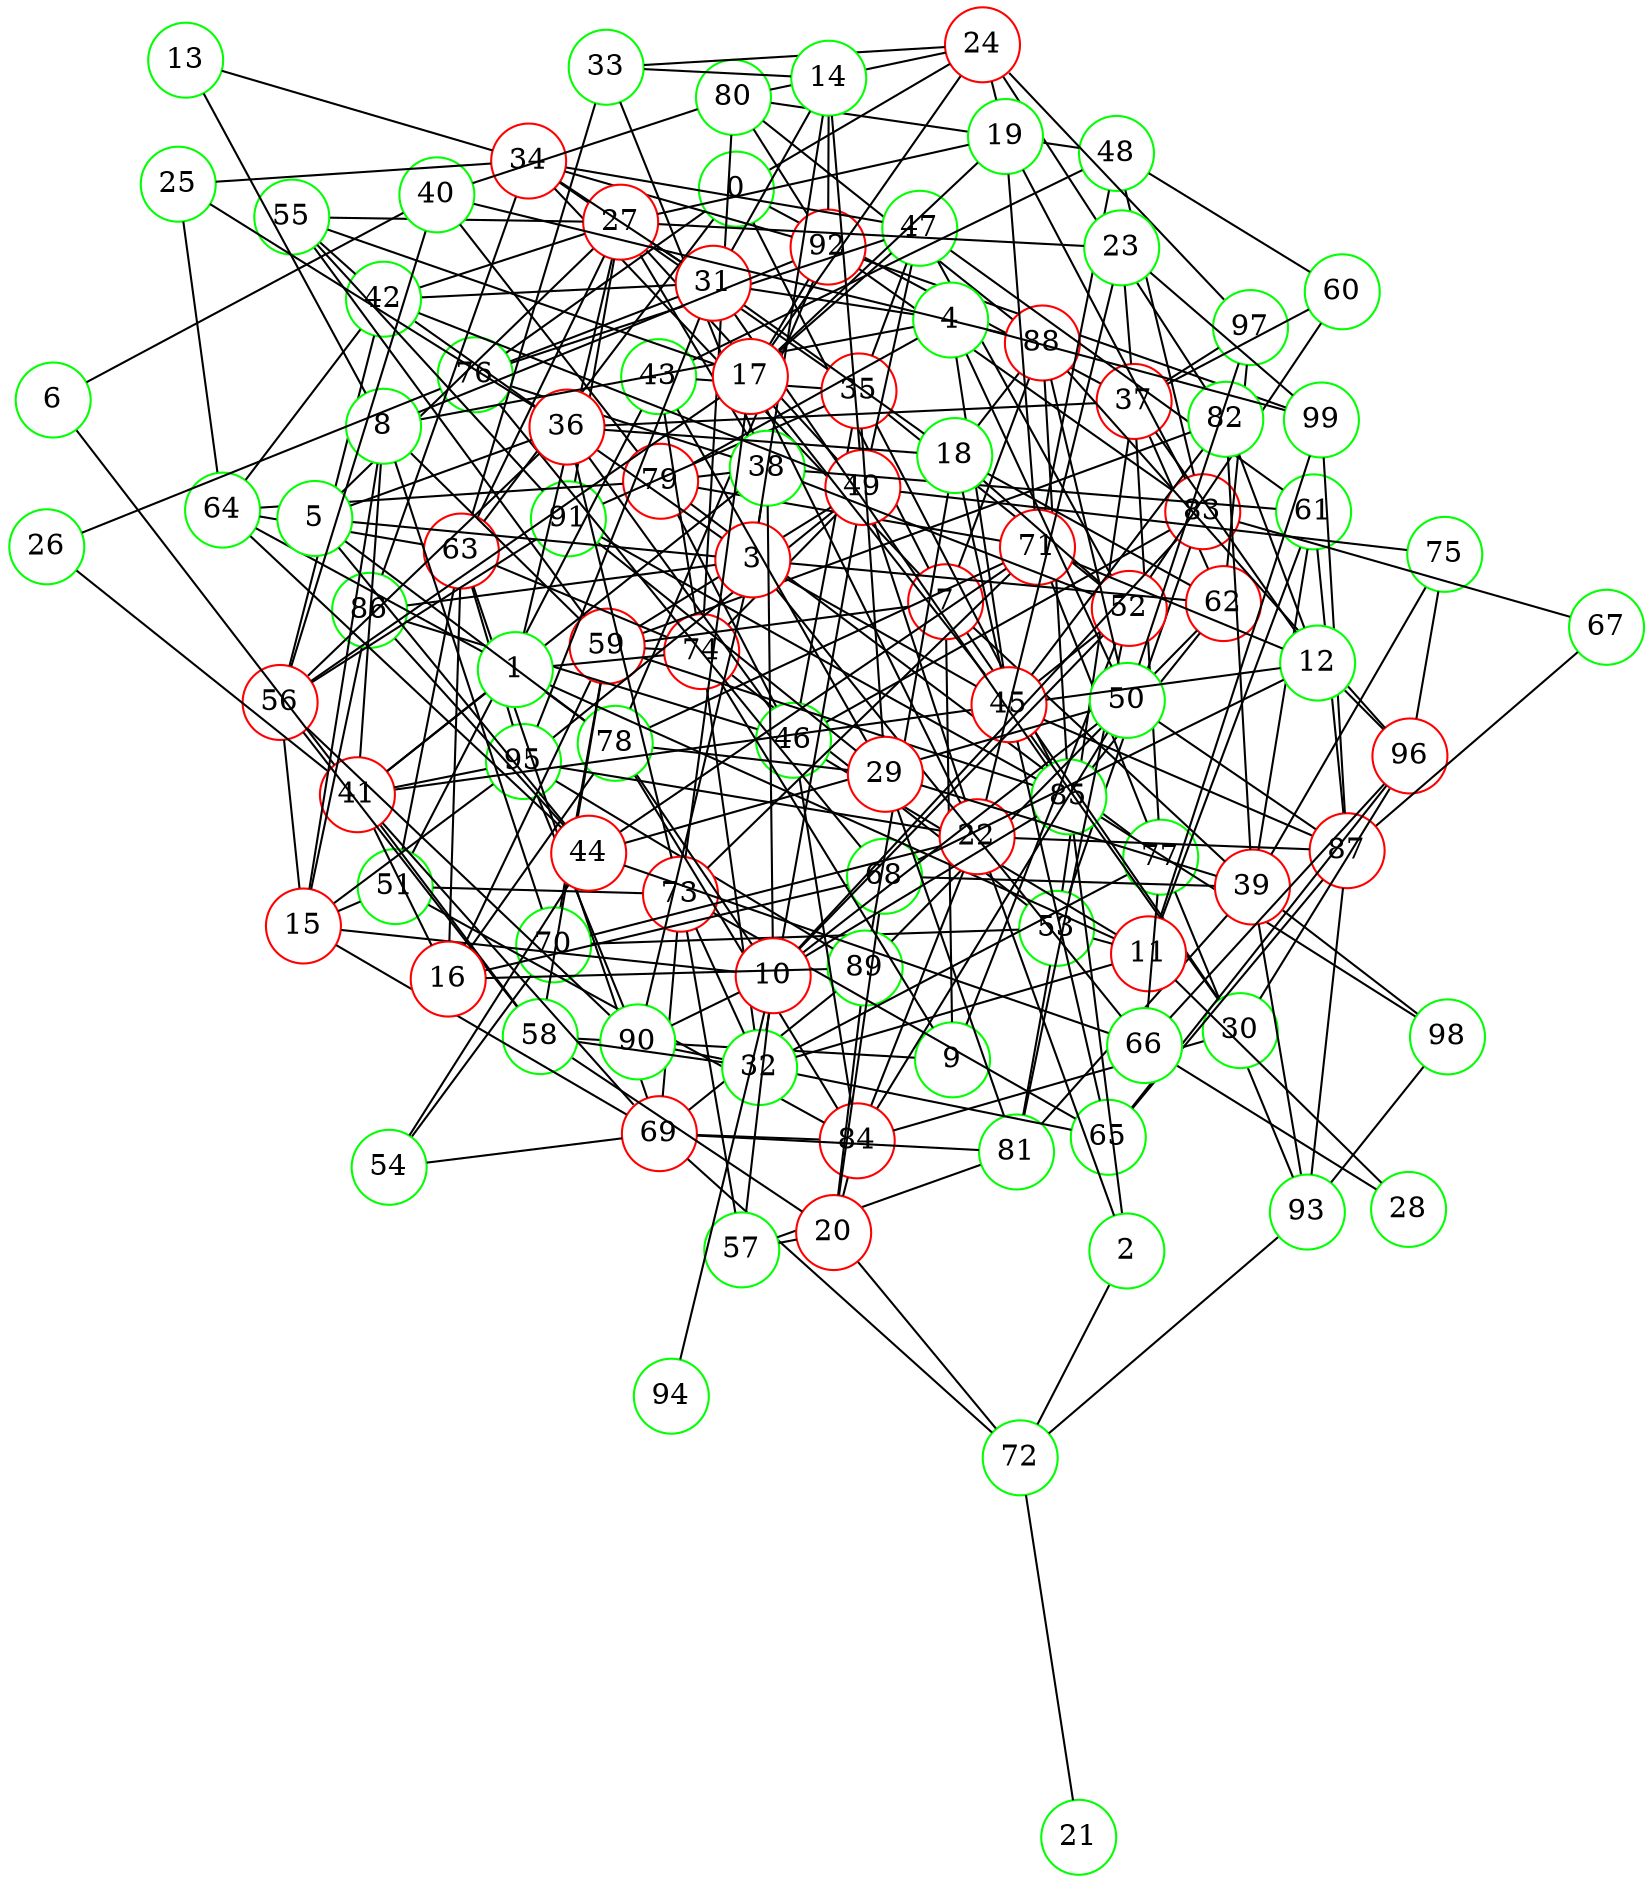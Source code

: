 graph {
graph ["layout"="fdp"]
node ["style"="filled","fillcolor"="white","fixedsize"="true","shape"="circle"]
"0" ["color"="green"]
"37" ["color"="red"]
"97" ["color"="green"]
"53" ["color"="green"]
"81" ["color"="green"]
"83" ["color"="red"]
"92" ["color"="red"]
"99" ["color"="green"]
"70" ["color"="green"]
"74" ["color"="red"]
"80" ["color"="green"]
"88" ["color"="red"]
"96" ["color"="red"]
"60" ["color"="green"]
"77" ["color"="green"]
"93" ["color"="green"]
"98" ["color"="green"]
"79" ["color"="red"]
"62" ["color"="red"]
"85" ["color"="green"]
"91" ["color"="green"]
"89" ["color"="green"]
"95" ["color"="green"]
"7" ["color"="red"]
"34" ["color"="red"]
"35" ["color"="red"]
"52" ["color"="red"]
"43" ["color"="green"]
"48" ["color"="green"]
"71" ["color"="red"]
"73" ["color"="red"]
"78" ["color"="green"]
"84" ["color"="red"]
"51" ["color"="green"]
"63" ["color"="red"]
"64" ["color"="green"]
"69" ["color"="red"]
"72" ["color"="green"]
"46" ["color"="green"]
"86" ["color"="green"]
"47" ["color"="green"]
"49" ["color"="red"]
"59" ["color"="red"]
"82" ["color"="green"]
"75" ["color"="green"]
"76" ["color"="green"]
"61" ["color"="green"]
"87" ["color"="red"]
"39" ["color"="red"]
"68" ["color"="green"]
"9" ["color"="green"]
"58" ["color"="green"]
"30" ["color"="green"]
"45" ["color"="red"]
"65" ["color"="green"]
"90" ["color"="green"]
"24" ["color"="red"]
"33" ["color"="green"]
"38" ["color"="green"]
"41" ["color"="red"]
"1" ["color"="green"]
"11" ["color"="red"]
"32" ["color"="green"]
"28" ["color"="green"]
"66" ["color"="green"]
"27" ["color"="red"]
"55" ["color"="green"]
"42" ["color"="green"]
"56" ["color"="red"]
"31" ["color"="red"]
"2" ["color"="green"]
"22" ["color"="red"]
"23" ["color"="green"]
"3" ["color"="red"]
"5" ["color"="green"]
"36" ["color"="red"]
"44" ["color"="red"]
"50" ["color"="green"]
"54" ["color"="green"]
"14" ["color"="green"]
"4" ["color"="green"]
"8" ["color"="green"]
"13" ["color"="green"]
"15" ["color"="red"]
"6" ["color"="green"]
"40" ["color"="green"]
"10" ["color"="red"]
"57" ["color"="green"]
"94" ["color"="green"]
"12" ["color"="green"]
"16" ["color"="red"]
"17" ["color"="red"]
"19" ["color"="green"]
"18" ["color"="green"]
"20" ["color"="red"]
"21" ["color"="green"]
"25" ["color"="green"]
"26" ["color"="green"]
"29" ["color"="red"]
"67" ["color"="green"]
"0" -- "37"
"0" -- "7"
"0" -- "24"
"0" -- "76"
"0" -- "63"
"37" -- "97"
"37" -- "53"
"37" -- "60"
"37" -- "77"
"37" -- "62"
"53" -- "81"
"53" -- "83"
"53" -- "70"
"53" -- "74"
"83" -- "92"
"92" -- "99"
"74" -- "80"
"80" -- "88"
"80" -- "92"
"88" -- "96"
"77" -- "93"
"77" -- "79"
"93" -- "98"
"62" -- "97"
"62" -- "85"
"62" -- "89"
"85" -- "98"
"85" -- "88"
"85" -- "91"
"89" -- "95"
"7" -- "34"
"7" -- "39"
"7" -- "88"
"7" -- "9"
"7" -- "59"
"7" -- "30"
"34" -- "35"
"34" -- "86"
"34" -- "92"
"34" -- "47"
"35" -- "52"
"35" -- "85"
"35" -- "43"
"35" -- "91"
"35" -- "46"
"35" -- "47"
"52" -- "81"
"52" -- "60"
"43" -- "48"
"43" -- "51"
"43" -- "74"
"48" -- "80"
"48" -- "83"
"48" -- "71"
"48" -- "60"
"71" -- "73"
"71" -- "77"
"71" -- "78"
"71" -- "79"
"78" -- "84"
"78" -- "92"
"51" -- "84"
"51" -- "73"
"51" -- "63"
"63" -- "64"
"63" -- "69"
"63" -- "74"
"63" -- "95"
"64" -- "79"
"69" -- "81"
"69" -- "84"
"69" -- "72"
"69" -- "73"
"69" -- "89"
"72" -- "93"
"46" -- "83"
"46" -- "84"
"46" -- "86"
"46" -- "79"
"47" -- "49"
"47" -- "52"
"47" -- "76"
"47" -- "61"
"49" -- "74"
"49" -- "59"
"49" -- "75"
"49" -- "95"
"59" -- "82"
"59" -- "85"
"59" -- "70"
"59" -- "74"
"75" -- "96"
"61" -- "87"
"87" -- "99"
"87" -- "93"
"39" -- "81"
"39" -- "82"
"39" -- "98"
"39" -- "68"
"39" -- "75"
"39" -- "61"
"39" -- "93"
"68" -- "76"
"9" -- "52"
"9" -- "58"
"9" -- "74"
"58" -- "59"
"30" -- "96"
"30" -- "84"
"30" -- "45"
"45" -- "65"
"45" -- "82"
"45" -- "52"
"45" -- "87"
"65" -- "96"
"65" -- "87"
"65" -- "73"
"65" -- "90"
"90" -- "95"
"24" -- "80"
"24" -- "33"
"24" -- "97"
"24" -- "82"
"33" -- "38"
"33" -- "63"
"38" -- "52"
"38" -- "41"
"38" -- "76"
"38" -- "61"
"38" -- "79"
"41" -- "69"
"41" -- "58"
"41" -- "45"
"41" -- "95"
"1" -- "64"
"1" -- "41"
"1" -- "74"
"1" -- "11"
"1" -- "27"
"1" -- "78"
"11" -- "32"
"11" -- "99"
"11" -- "53"
"11" -- "28"
"11" -- "61"
"11" -- "46"
"32" -- "49"
"32" -- "73"
"32" -- "58"
"32" -- "74"
"32" -- "77"
"28" -- "66"
"66" -- "96"
"66" -- "77"
"27" -- "49"
"27" -- "38"
"27" -- "55"
"27" -- "42"
"27" -- "91"
"27" -- "31"
"27" -- "63"
"55" -- "59"
"55" -- "91"
"42" -- "64"
"42" -- "49"
"42" -- "55"
"42" -- "56"
"56" -- "58"
"56" -- "90"
"56" -- "91"
"31" -- "34"
"31" -- "85"
"31" -- "42"
"31" -- "76"
"31" -- "95"
"2" -- "85"
"2" -- "22"
"2" -- "72"
"22" -- "49"
"22" -- "84"
"22" -- "70"
"22" -- "23"
"22" -- "87"
"22" -- "95"
"23" -- "99"
"23" -- "37"
"23" -- "27"
"3" -- "66"
"3" -- "5"
"3" -- "38"
"3" -- "86"
"3" -- "42"
"3" -- "90"
"3" -- "45"
"3" -- "14"
"3" -- "62"
"5" -- "36"
"5" -- "27"
"5" -- "44"
"5" -- "78"
"36" -- "37"
"36" -- "56"
"36" -- "73"
"36" -- "46"
"44" -- "64"
"44" -- "50"
"44" -- "66"
"44" -- "54"
"44" -- "86"
"44" -- "71"
"50" -- "97"
"50" -- "84"
"50" -- "87"
"50" -- "88"
"54" -- "69"
"54" -- "70"
"14" -- "33"
"14" -- "49"
"14" -- "92"
"14" -- "31"
"4" -- "50"
"4" -- "99"
"4" -- "8"
"4" -- "45"
"4" -- "31"
"4" -- "79"
"8" -- "70"
"8" -- "41"
"8" -- "59"
"8" -- "92"
"8" -- "13"
"8" -- "15"
"13" -- "34"
"15" -- "51"
"15" -- "69"
"15" -- "86"
"15" -- "56"
"15" -- "95"
"6" -- "40"
"6" -- "41"
"40" -- "80"
"40" -- "56"
"40" -- "88"
"40" -- "79"
"10" -- "50"
"10" -- "83"
"10" -- "52"
"10" -- "85"
"10" -- "38"
"10" -- "57"
"10" -- "90"
"10" -- "78"
"10" -- "94"
"10" -- "15"
"57" -- "81"
"57" -- "73"
"12" -- "96"
"12" -- "82"
"12" -- "68"
"12" -- "37"
"12" -- "71"
"12" -- "45"
"16" -- "68"
"16" -- "41"
"16" -- "89"
"16" -- "59"
"16" -- "78"
"16" -- "63"
"17" -- "19"
"17" -- "22"
"17" -- "55"
"17" -- "24"
"17" -- "56"
"17" -- "73"
"17" -- "92"
"17" -- "45"
"17" -- "47"
"19" -- "83"
"19" -- "71"
"19" -- "24"
"19" -- "27"
"18" -- "36"
"18" -- "52"
"18" -- "88"
"18" -- "89"
"18" -- "45"
"18" -- "62"
"18" -- "31"
"20" -- "68"
"20" -- "84"
"20" -- "72"
"20" -- "57"
"20" -- "89"
"20" -- "58"
"21" -- "72"
"25" -- "64"
"25" -- "34"
"25" -- "36"
"26" -- "41"
"26" -- "76"
"29" -- "81"
"29" -- "35"
"29" -- "39"
"29" -- "43"
"29" -- "91"
"29" -- "78"
"67" -- "83"
"67" -- "87"
}